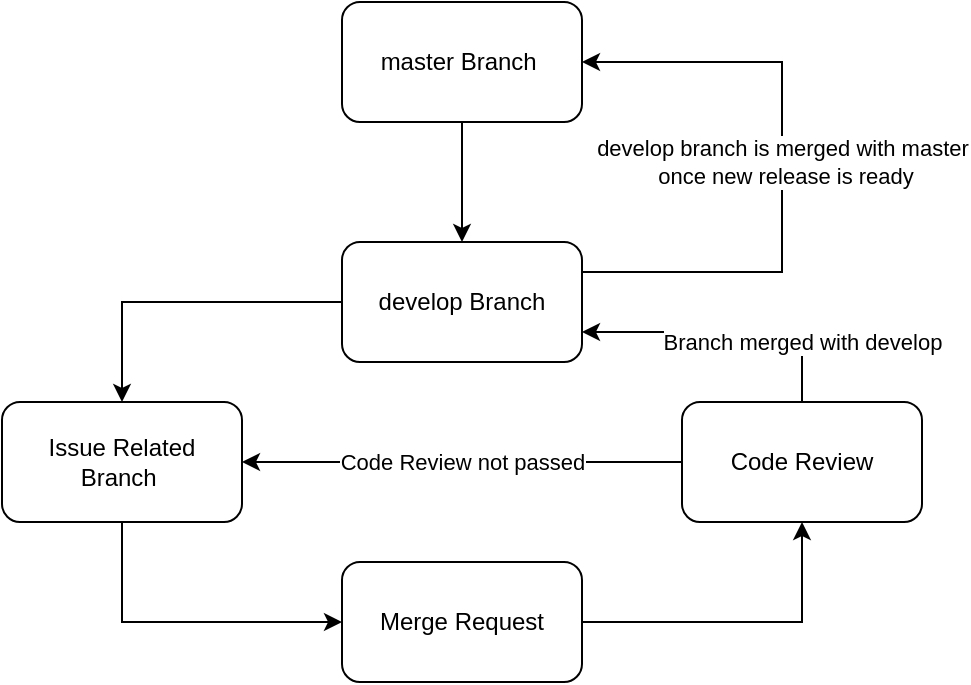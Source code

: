 <mxfile version="15.2.7" type="device"><diagram id="7uAVQXefaaD8QAqJH_IM" name="Page-1"><mxGraphModel dx="813" dy="470" grid="1" gridSize="10" guides="1" tooltips="1" connect="1" arrows="1" fold="1" page="1" pageScale="1" pageWidth="827" pageHeight="1169" math="0" shadow="0"><root><mxCell id="0"/><mxCell id="1" parent="0"/><mxCell id="ggWdeRJ7O3z0kKRVEUiC-7" style="edgeStyle=orthogonalEdgeStyle;rounded=0;orthogonalLoop=1;jettySize=auto;html=1;entryX=0.5;entryY=0;entryDx=0;entryDy=0;" edge="1" parent="1" source="ggWdeRJ7O3z0kKRVEUiC-1" target="ggWdeRJ7O3z0kKRVEUiC-2"><mxGeometry relative="1" as="geometry"/></mxCell><mxCell id="ggWdeRJ7O3z0kKRVEUiC-1" value="master Branch&amp;nbsp;" style="rounded=1;whiteSpace=wrap;html=1;" vertex="1" parent="1"><mxGeometry x="360" y="80" width="120" height="60" as="geometry"/></mxCell><mxCell id="ggWdeRJ7O3z0kKRVEUiC-8" style="edgeStyle=orthogonalEdgeStyle;rounded=0;orthogonalLoop=1;jettySize=auto;html=1;entryX=0.5;entryY=0;entryDx=0;entryDy=0;" edge="1" parent="1" source="ggWdeRJ7O3z0kKRVEUiC-2" target="ggWdeRJ7O3z0kKRVEUiC-3"><mxGeometry relative="1" as="geometry"/></mxCell><mxCell id="ggWdeRJ7O3z0kKRVEUiC-23" style="edgeStyle=orthogonalEdgeStyle;rounded=0;orthogonalLoop=1;jettySize=auto;html=1;entryX=1;entryY=0.5;entryDx=0;entryDy=0;exitX=1;exitY=0.25;exitDx=0;exitDy=0;" edge="1" parent="1" source="ggWdeRJ7O3z0kKRVEUiC-2" target="ggWdeRJ7O3z0kKRVEUiC-1"><mxGeometry relative="1" as="geometry"><Array as="points"><mxPoint x="580" y="215"/><mxPoint x="580" y="110"/></Array></mxGeometry></mxCell><mxCell id="ggWdeRJ7O3z0kKRVEUiC-24" value="develop branch is merged with master&lt;br&gt;&amp;nbsp;once new release is ready" style="edgeLabel;html=1;align=center;verticalAlign=middle;resizable=0;points=[];" vertex="1" connectable="0" parent="ggWdeRJ7O3z0kKRVEUiC-23"><mxGeometry x="0.089" relative="1" as="geometry"><mxPoint y="11" as="offset"/></mxGeometry></mxCell><mxCell id="ggWdeRJ7O3z0kKRVEUiC-2" value="develop Branch" style="rounded=1;whiteSpace=wrap;html=1;" vertex="1" parent="1"><mxGeometry x="360" y="200" width="120" height="60" as="geometry"/></mxCell><mxCell id="ggWdeRJ7O3z0kKRVEUiC-16" style="edgeStyle=orthogonalEdgeStyle;rounded=0;orthogonalLoop=1;jettySize=auto;html=1;entryX=0;entryY=0.5;entryDx=0;entryDy=0;exitX=0.5;exitY=1;exitDx=0;exitDy=0;" edge="1" parent="1" source="ggWdeRJ7O3z0kKRVEUiC-3" target="ggWdeRJ7O3z0kKRVEUiC-14"><mxGeometry relative="1" as="geometry"/></mxCell><mxCell id="ggWdeRJ7O3z0kKRVEUiC-3" value="Issue Related Branch&amp;nbsp;" style="rounded=1;whiteSpace=wrap;html=1;" vertex="1" parent="1"><mxGeometry x="190" y="280" width="120" height="60" as="geometry"/></mxCell><mxCell id="ggWdeRJ7O3z0kKRVEUiC-20" style="edgeStyle=orthogonalEdgeStyle;rounded=0;orthogonalLoop=1;jettySize=auto;html=1;entryX=0.5;entryY=1;entryDx=0;entryDy=0;" edge="1" parent="1" source="ggWdeRJ7O3z0kKRVEUiC-14" target="ggWdeRJ7O3z0kKRVEUiC-17"><mxGeometry relative="1" as="geometry"/></mxCell><mxCell id="ggWdeRJ7O3z0kKRVEUiC-14" value="Merge Request" style="rounded=1;whiteSpace=wrap;html=1;" vertex="1" parent="1"><mxGeometry x="360" y="360" width="120" height="60" as="geometry"/></mxCell><mxCell id="ggWdeRJ7O3z0kKRVEUiC-18" style="edgeStyle=orthogonalEdgeStyle;rounded=0;orthogonalLoop=1;jettySize=auto;html=1;entryX=1;entryY=0.5;entryDx=0;entryDy=0;" edge="1" parent="1" source="ggWdeRJ7O3z0kKRVEUiC-17" target="ggWdeRJ7O3z0kKRVEUiC-3"><mxGeometry relative="1" as="geometry"/></mxCell><mxCell id="ggWdeRJ7O3z0kKRVEUiC-19" value="Code Review not passed" style="edgeLabel;html=1;align=center;verticalAlign=middle;resizable=0;points=[];" vertex="1" connectable="0" parent="ggWdeRJ7O3z0kKRVEUiC-18"><mxGeometry x="0.336" relative="1" as="geometry"><mxPoint x="37" as="offset"/></mxGeometry></mxCell><mxCell id="ggWdeRJ7O3z0kKRVEUiC-21" style="edgeStyle=orthogonalEdgeStyle;rounded=0;orthogonalLoop=1;jettySize=auto;html=1;entryX=1;entryY=0.75;entryDx=0;entryDy=0;" edge="1" parent="1" source="ggWdeRJ7O3z0kKRVEUiC-17" target="ggWdeRJ7O3z0kKRVEUiC-2"><mxGeometry relative="1" as="geometry"><mxPoint x="510" y="227" as="targetPoint"/><Array as="points"><mxPoint x="590" y="245"/></Array></mxGeometry></mxCell><mxCell id="ggWdeRJ7O3z0kKRVEUiC-22" value="Branch merged with develop" style="edgeLabel;html=1;align=center;verticalAlign=middle;resizable=0;points=[];" vertex="1" connectable="0" parent="ggWdeRJ7O3z0kKRVEUiC-21"><mxGeometry x="-0.158" y="-1" relative="1" as="geometry"><mxPoint x="26" y="6" as="offset"/></mxGeometry></mxCell><mxCell id="ggWdeRJ7O3z0kKRVEUiC-17" value="Code Review" style="rounded=1;whiteSpace=wrap;html=1;" vertex="1" parent="1"><mxGeometry x="530" y="280" width="120" height="60" as="geometry"/></mxCell></root></mxGraphModel></diagram></mxfile>